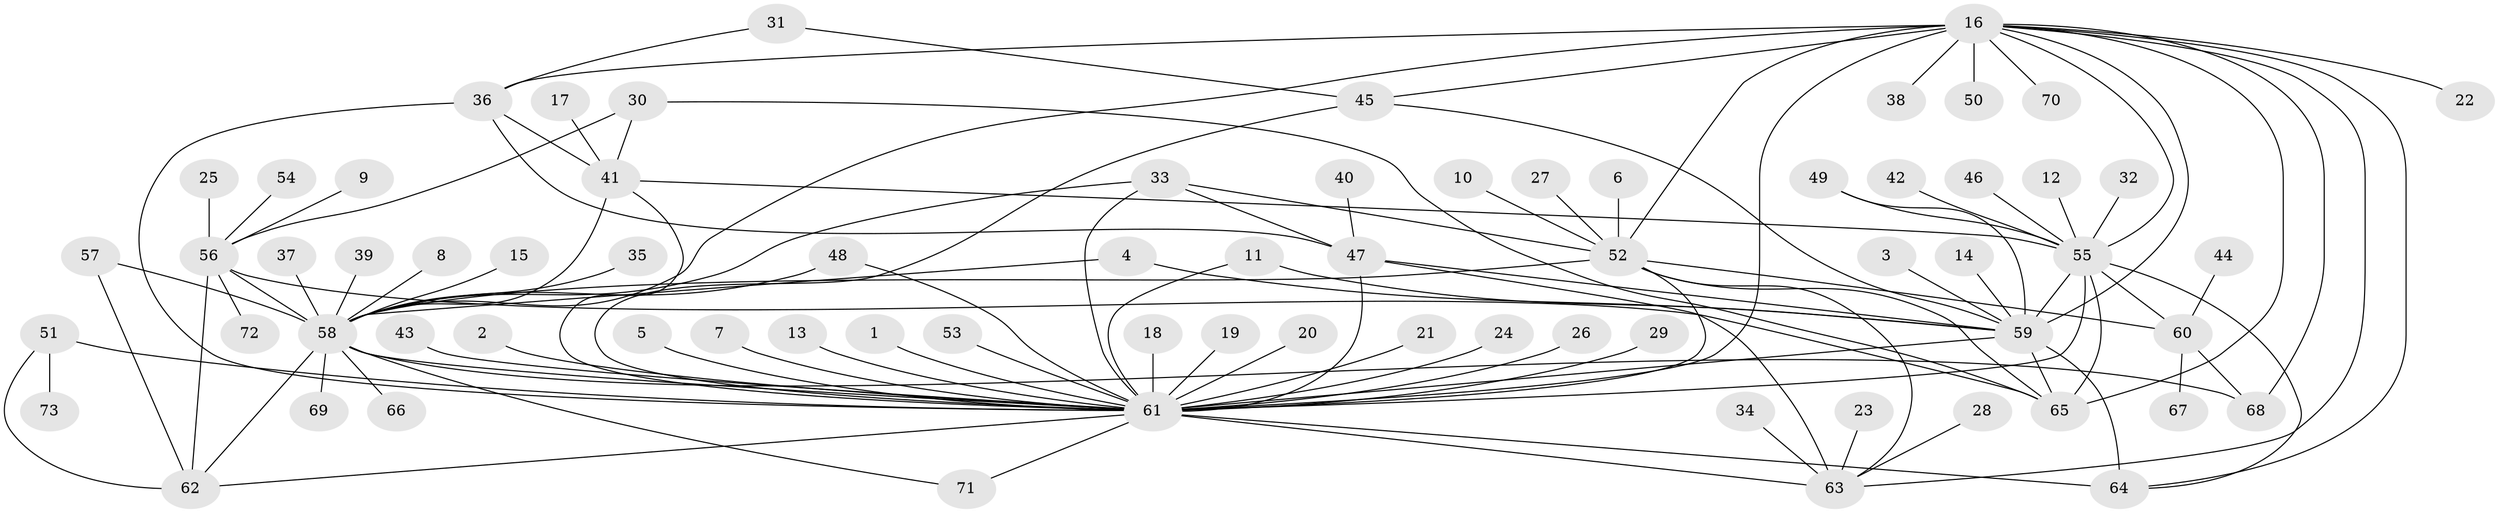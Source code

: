 // original degree distribution, {19: 0.00684931506849315, 1: 0.4931506849315068, 16: 0.00684931506849315, 37: 0.00684931506849315, 11: 0.0136986301369863, 2: 0.22602739726027396, 21: 0.00684931506849315, 3: 0.13013698630136986, 4: 0.0547945205479452, 8: 0.02054794520547945, 12: 0.00684931506849315, 7: 0.00684931506849315, 5: 0.02054794520547945}
// Generated by graph-tools (version 1.1) at 2025/26/03/09/25 03:26:05]
// undirected, 73 vertices, 114 edges
graph export_dot {
graph [start="1"]
  node [color=gray90,style=filled];
  1;
  2;
  3;
  4;
  5;
  6;
  7;
  8;
  9;
  10;
  11;
  12;
  13;
  14;
  15;
  16;
  17;
  18;
  19;
  20;
  21;
  22;
  23;
  24;
  25;
  26;
  27;
  28;
  29;
  30;
  31;
  32;
  33;
  34;
  35;
  36;
  37;
  38;
  39;
  40;
  41;
  42;
  43;
  44;
  45;
  46;
  47;
  48;
  49;
  50;
  51;
  52;
  53;
  54;
  55;
  56;
  57;
  58;
  59;
  60;
  61;
  62;
  63;
  64;
  65;
  66;
  67;
  68;
  69;
  70;
  71;
  72;
  73;
  1 -- 61 [weight=1.0];
  2 -- 61 [weight=1.0];
  3 -- 59 [weight=1.0];
  4 -- 58 [weight=1.0];
  4 -- 59 [weight=1.0];
  5 -- 61 [weight=1.0];
  6 -- 52 [weight=1.0];
  7 -- 61 [weight=1.0];
  8 -- 58 [weight=1.0];
  9 -- 56 [weight=1.0];
  10 -- 52 [weight=1.0];
  11 -- 59 [weight=1.0];
  11 -- 61 [weight=1.0];
  12 -- 55 [weight=1.0];
  13 -- 61 [weight=1.0];
  14 -- 59 [weight=1.0];
  15 -- 58 [weight=1.0];
  16 -- 22 [weight=1.0];
  16 -- 36 [weight=1.0];
  16 -- 38 [weight=1.0];
  16 -- 45 [weight=1.0];
  16 -- 50 [weight=1.0];
  16 -- 52 [weight=1.0];
  16 -- 55 [weight=1.0];
  16 -- 58 [weight=2.0];
  16 -- 59 [weight=1.0];
  16 -- 61 [weight=2.0];
  16 -- 63 [weight=1.0];
  16 -- 64 [weight=1.0];
  16 -- 65 [weight=1.0];
  16 -- 68 [weight=1.0];
  16 -- 70 [weight=1.0];
  17 -- 41 [weight=1.0];
  18 -- 61 [weight=1.0];
  19 -- 61 [weight=1.0];
  20 -- 61 [weight=1.0];
  21 -- 61 [weight=1.0];
  23 -- 63 [weight=1.0];
  24 -- 61 [weight=1.0];
  25 -- 56 [weight=1.0];
  26 -- 61 [weight=1.0];
  27 -- 52 [weight=1.0];
  28 -- 63 [weight=1.0];
  29 -- 61 [weight=1.0];
  30 -- 41 [weight=1.0];
  30 -- 56 [weight=1.0];
  30 -- 65 [weight=1.0];
  31 -- 36 [weight=1.0];
  31 -- 45 [weight=1.0];
  32 -- 55 [weight=1.0];
  33 -- 47 [weight=1.0];
  33 -- 52 [weight=1.0];
  33 -- 58 [weight=1.0];
  33 -- 61 [weight=1.0];
  34 -- 63 [weight=1.0];
  35 -- 58 [weight=1.0];
  36 -- 41 [weight=1.0];
  36 -- 47 [weight=1.0];
  36 -- 61 [weight=1.0];
  37 -- 58 [weight=1.0];
  39 -- 58 [weight=1.0];
  40 -- 47 [weight=1.0];
  41 -- 55 [weight=1.0];
  41 -- 58 [weight=1.0];
  41 -- 61 [weight=1.0];
  42 -- 55 [weight=1.0];
  43 -- 61 [weight=1.0];
  44 -- 60 [weight=1.0];
  45 -- 59 [weight=1.0];
  45 -- 61 [weight=1.0];
  46 -- 55 [weight=1.0];
  47 -- 59 [weight=1.0];
  47 -- 61 [weight=1.0];
  47 -- 63 [weight=1.0];
  48 -- 58 [weight=1.0];
  48 -- 61 [weight=1.0];
  49 -- 55 [weight=1.0];
  49 -- 59 [weight=1.0];
  51 -- 61 [weight=1.0];
  51 -- 62 [weight=1.0];
  51 -- 73 [weight=1.0];
  52 -- 58 [weight=1.0];
  52 -- 60 [weight=2.0];
  52 -- 61 [weight=1.0];
  52 -- 63 [weight=1.0];
  52 -- 65 [weight=1.0];
  53 -- 61 [weight=1.0];
  54 -- 56 [weight=1.0];
  55 -- 59 [weight=1.0];
  55 -- 60 [weight=1.0];
  55 -- 61 [weight=1.0];
  55 -- 64 [weight=1.0];
  55 -- 65 [weight=2.0];
  56 -- 58 [weight=1.0];
  56 -- 62 [weight=1.0];
  56 -- 65 [weight=1.0];
  56 -- 72 [weight=1.0];
  57 -- 58 [weight=1.0];
  57 -- 62 [weight=1.0];
  58 -- 61 [weight=1.0];
  58 -- 62 [weight=1.0];
  58 -- 66 [weight=1.0];
  58 -- 68 [weight=1.0];
  58 -- 69 [weight=1.0];
  58 -- 71 [weight=1.0];
  59 -- 61 [weight=3.0];
  59 -- 64 [weight=2.0];
  59 -- 65 [weight=1.0];
  60 -- 67 [weight=1.0];
  60 -- 68 [weight=1.0];
  61 -- 62 [weight=1.0];
  61 -- 63 [weight=2.0];
  61 -- 64 [weight=1.0];
  61 -- 71 [weight=1.0];
}
